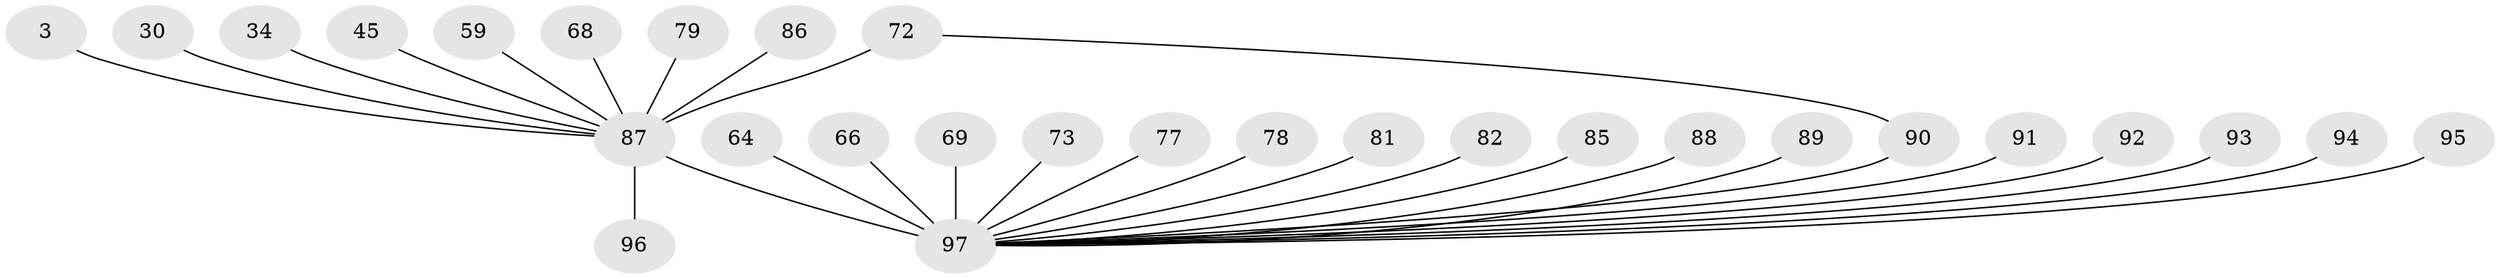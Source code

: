 // original degree distribution, {18: 0.010309278350515464, 12: 0.010309278350515464, 1: 0.5051546391752577, 6: 0.030927835051546393, 11: 0.010309278350515464, 3: 0.05154639175257732, 5: 0.05154639175257732, 13: 0.010309278350515464, 2: 0.23711340206185566, 4: 0.061855670103092786, 7: 0.010309278350515464, 8: 0.010309278350515464}
// Generated by graph-tools (version 1.1) at 2025/51/03/04/25 21:51:22]
// undirected, 29 vertices, 29 edges
graph export_dot {
graph [start="1"]
  node [color=gray90,style=filled];
  3;
  30;
  34;
  45;
  59;
  64;
  66;
  68;
  69 [super="+17+25+39"];
  72 [super="+22+56+52+41+43+55"];
  73;
  77;
  78;
  79;
  81;
  82;
  85 [super="+84"];
  86;
  87 [super="+67+71+70"];
  88;
  89;
  90 [super="+76"];
  91;
  92;
  93;
  94 [super="+83"];
  95 [super="+74"];
  96;
  97 [super="+11+61+15+50+51+75+49+16+23+26+28+29+31+14+33+40+6+9+44+54+57+62+63"];
  3 -- 87;
  30 -- 87;
  34 -- 87;
  45 -- 87;
  59 -- 87;
  64 -- 97;
  66 -- 97;
  68 -- 87;
  69 -- 97 [weight=3];
  72 -- 87 [weight=4];
  72 -- 90;
  73 -- 97;
  77 -- 97 [weight=2];
  78 -- 97;
  79 -- 87;
  81 -- 97;
  82 -- 97;
  85 -- 97;
  86 -- 87 [weight=2];
  87 -- 97 [weight=15];
  87 -- 96;
  88 -- 97;
  89 -- 97;
  90 -- 97 [weight=2];
  91 -- 97;
  92 -- 97;
  93 -- 97;
  94 -- 97;
  95 -- 97 [weight=2];
}
